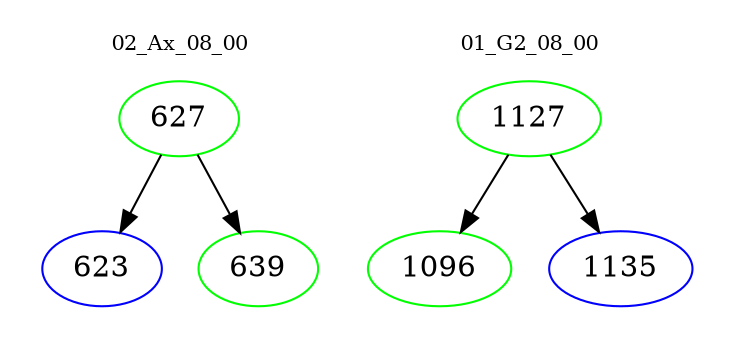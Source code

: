 digraph{
subgraph cluster_0 {
color = white
label = "02_Ax_08_00";
fontsize=10;
T0_627 [label="627", color="green"]
T0_627 -> T0_623 [color="black"]
T0_623 [label="623", color="blue"]
T0_627 -> T0_639 [color="black"]
T0_639 [label="639", color="green"]
}
subgraph cluster_1 {
color = white
label = "01_G2_08_00";
fontsize=10;
T1_1127 [label="1127", color="green"]
T1_1127 -> T1_1096 [color="black"]
T1_1096 [label="1096", color="green"]
T1_1127 -> T1_1135 [color="black"]
T1_1135 [label="1135", color="blue"]
}
}
